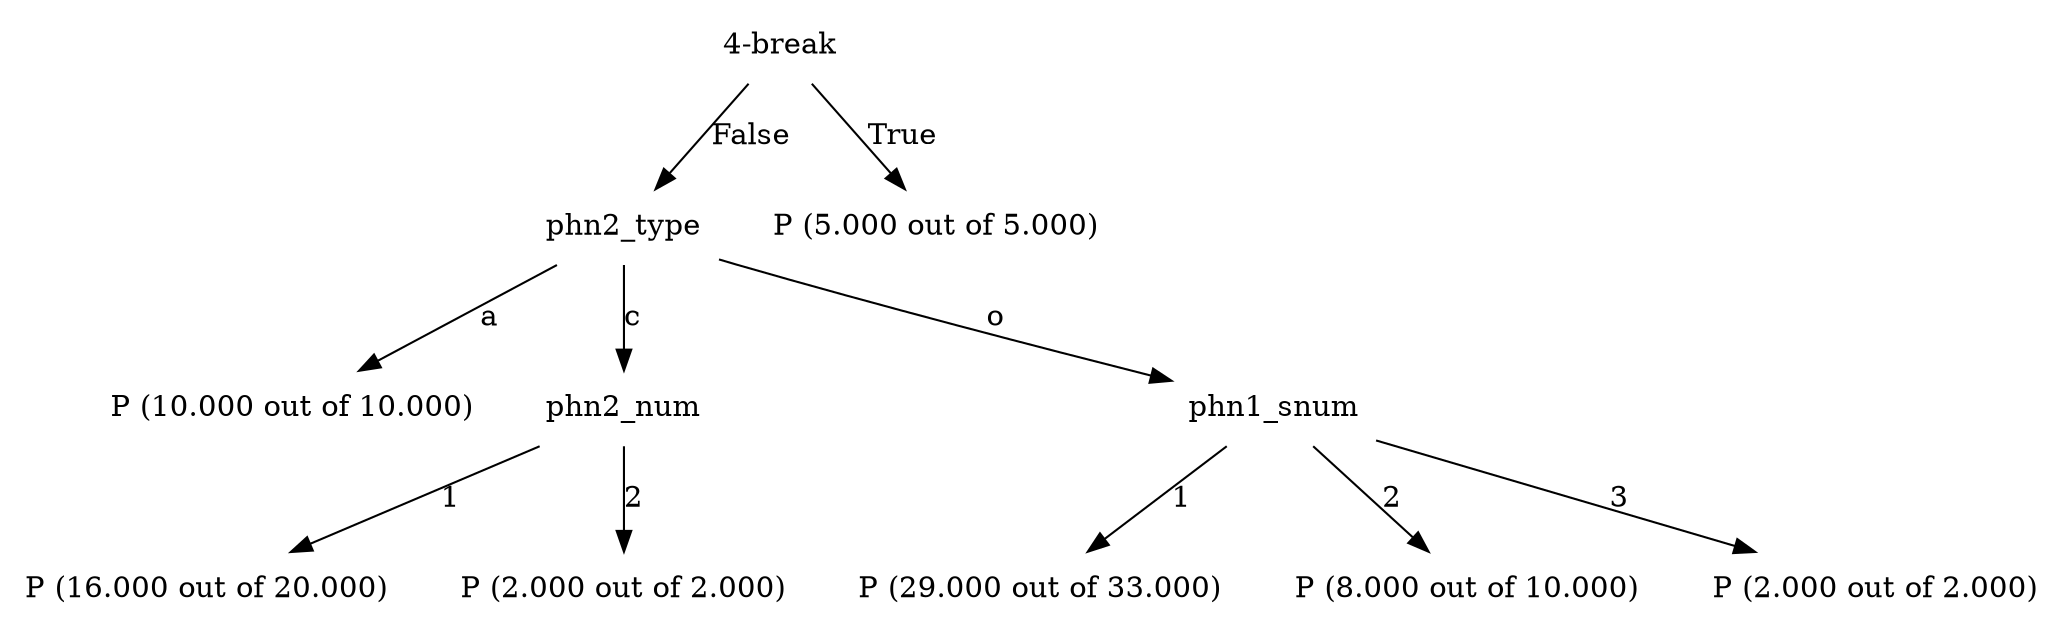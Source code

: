 digraph G {
"bg==" [ shape=plaintext label="4-break"]
"bg==" -> "bi0w" [ label="False" ]
"bi0w" [ shape=plaintext label="phn2_type"]
"bi0w" -> "bi0wLTE=" [ label="a" ]
"bi0wLTE=" [ shape=plaintext label="P (10.000 out of 10.000)"]
"bi0w" -> "bi0wLTI=" [ label="c" ]
"bi0wLTI=" [ shape=plaintext label="phn2_num"]
"bi0wLTI=" -> "bi0wLTItMA==" [ label="1" ]
"bi0wLTItMA==" [ shape=plaintext label="P (16.000 out of 20.000)"]
"bi0wLTI=" -> "bi0wLTItMQ==" [ label="2" ]
"bi0wLTItMQ==" [ shape=plaintext label="P (2.000 out of 2.000)"]
"bi0w" -> "bi0wLTM=" [ label="o" ]
"bi0wLTM=" [ shape=plaintext label="phn1_snum"]
"bi0wLTM=" -> "bi0wLTMtMA==" [ label="1" ]
"bi0wLTMtMA==" [ shape=plaintext label="P (29.000 out of 33.000)"]
"bi0wLTM=" -> "bi0wLTMtMQ==" [ label="2" ]
"bi0wLTMtMQ==" [ shape=plaintext label="P (8.000 out of 10.000)"]
"bi0wLTM=" -> "bi0wLTMtMg==" [ label="3" ]
"bi0wLTMtMg==" [ shape=plaintext label="P (2.000 out of 2.000)"]
"bg==" -> "bi0x" [ label="True" ]
"bi0x" [ shape=plaintext label="P (5.000 out of 5.000)"]
}

